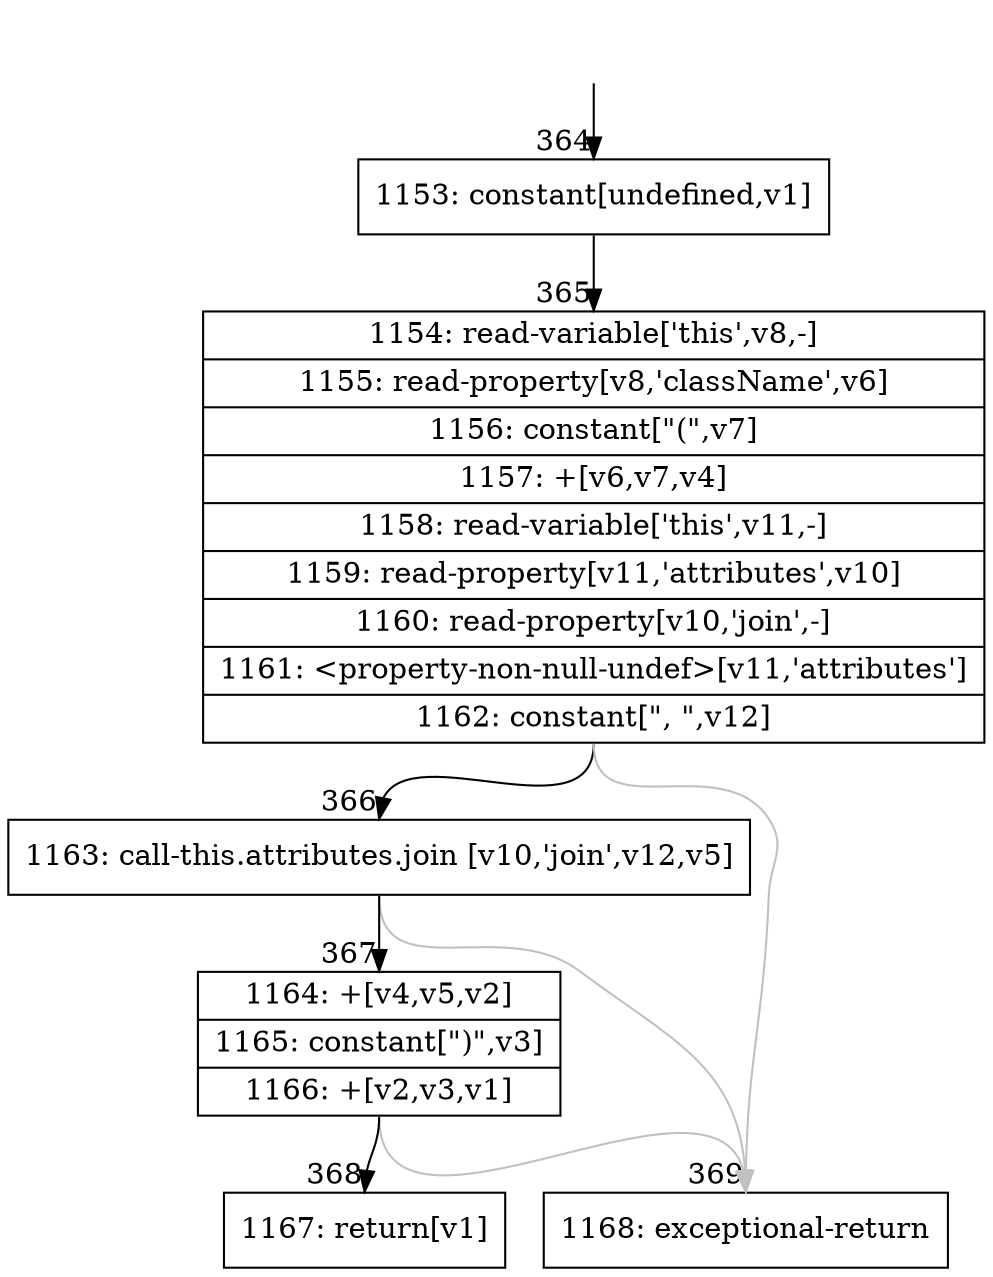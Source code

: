 digraph {
rankdir="TD"
BB_entry30[shape=none,label=""];
BB_entry30 -> BB364 [tailport=s, headport=n, headlabel="    364"]
BB364 [shape=record label="{1153: constant[undefined,v1]}" ] 
BB364 -> BB365 [tailport=s, headport=n, headlabel="      365"]
BB365 [shape=record label="{1154: read-variable['this',v8,-]|1155: read-property[v8,'className',v6]|1156: constant[\"(\",v7]|1157: +[v6,v7,v4]|1158: read-variable['this',v11,-]|1159: read-property[v11,'attributes',v10]|1160: read-property[v10,'join',-]|1161: \<property-non-null-undef\>[v11,'attributes']|1162: constant[\", \",v12]}" ] 
BB365 -> BB366 [tailport=s, headport=n, headlabel="      366"]
BB365 -> BB369 [tailport=s, headport=n, color=gray, headlabel="      369"]
BB366 [shape=record label="{1163: call-this.attributes.join [v10,'join',v12,v5]}" ] 
BB366 -> BB367 [tailport=s, headport=n, headlabel="      367"]
BB366 -> BB369 [tailport=s, headport=n, color=gray]
BB367 [shape=record label="{1164: +[v4,v5,v2]|1165: constant[\")\",v3]|1166: +[v2,v3,v1]}" ] 
BB367 -> BB368 [tailport=s, headport=n, headlabel="      368"]
BB367 -> BB369 [tailport=s, headport=n, color=gray]
BB368 [shape=record label="{1167: return[v1]}" ] 
BB369 [shape=record label="{1168: exceptional-return}" ] 
//#$~ 304
}
